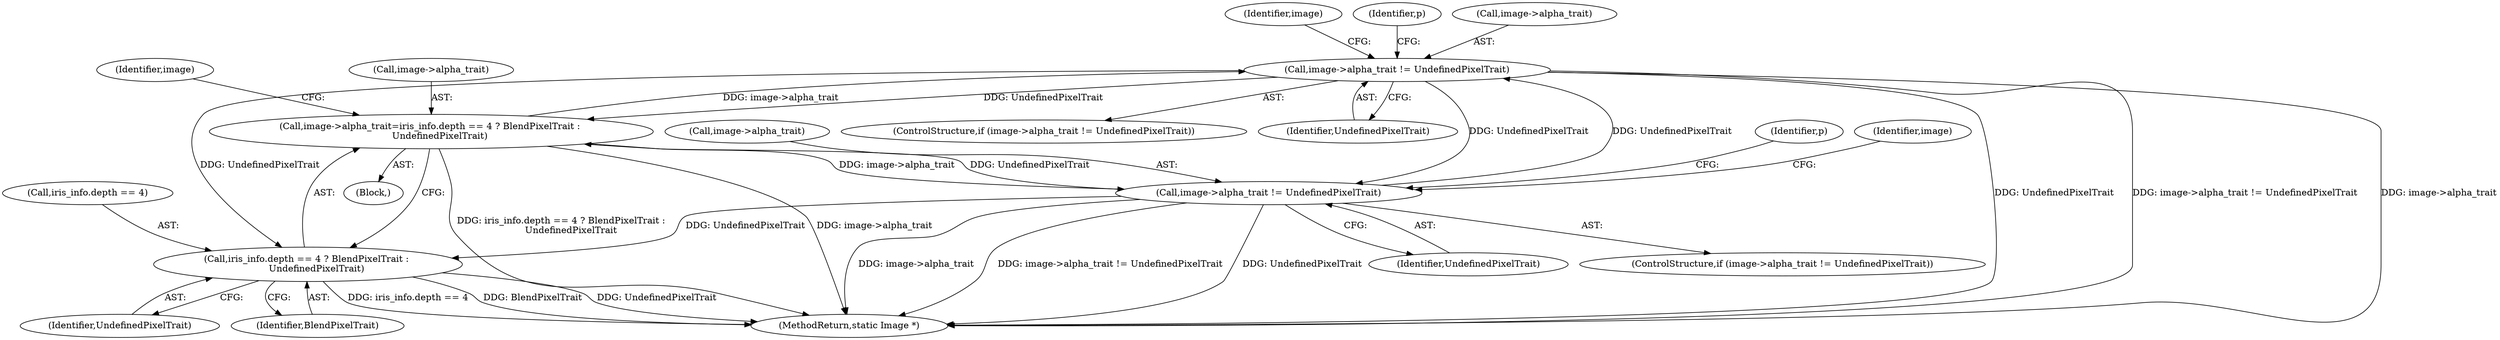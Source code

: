 digraph "0_ImageMagick_8f8959033e4e59418d6506b345829af1f7a71127@pointer" {
"1001485" [label="(Call,image->alpha_trait != UndefinedPixelTrait)"];
"1001328" [label="(Call,image->alpha_trait=iris_info.depth == 4 ? BlendPixelTrait : \n      UndefinedPixelTrait)"];
"1001485" [label="(Call,image->alpha_trait != UndefinedPixelTrait)"];
"1001637" [label="(Call,image->alpha_trait != UndefinedPixelTrait)"];
"1001332" [label="(Call,iris_info.depth == 4 ? BlendPixelTrait : \n      UndefinedPixelTrait)"];
"1001329" [label="(Call,image->alpha_trait)"];
"1001484" [label="(ControlStructure,if (image->alpha_trait != UndefinedPixelTrait))"];
"1001338" [label="(Identifier,BlendPixelTrait)"];
"1001333" [label="(Call,iris_info.depth == 4)"];
"1001339" [label="(Identifier,UndefinedPixelTrait)"];
"1001332" [label="(Call,iris_info.depth == 4 ? BlendPixelTrait : \n      UndefinedPixelTrait)"];
"1001636" [label="(ControlStructure,if (image->alpha_trait != UndefinedPixelTrait))"];
"1002043" [label="(MethodReturn,static Image *)"];
"1001641" [label="(Identifier,UndefinedPixelTrait)"];
"1001651" [label="(Identifier,p)"];
"1000204" [label="(Block,)"];
"1001489" [label="(Identifier,UndefinedPixelTrait)"];
"1001643" [label="(Identifier,image)"];
"1001328" [label="(Call,image->alpha_trait=iris_info.depth == 4 ? BlendPixelTrait : \n      UndefinedPixelTrait)"];
"1001485" [label="(Call,image->alpha_trait != UndefinedPixelTrait)"];
"1001638" [label="(Call,image->alpha_trait)"];
"1001342" [label="(Identifier,image)"];
"1001491" [label="(Identifier,image)"];
"1001637" [label="(Call,image->alpha_trait != UndefinedPixelTrait)"];
"1001508" [label="(Identifier,p)"];
"1001486" [label="(Call,image->alpha_trait)"];
"1001485" -> "1001484"  [label="AST: "];
"1001485" -> "1001489"  [label="CFG: "];
"1001486" -> "1001485"  [label="AST: "];
"1001489" -> "1001485"  [label="AST: "];
"1001491" -> "1001485"  [label="CFG: "];
"1001508" -> "1001485"  [label="CFG: "];
"1001485" -> "1002043"  [label="DDG: image->alpha_trait"];
"1001485" -> "1002043"  [label="DDG: UndefinedPixelTrait"];
"1001485" -> "1002043"  [label="DDG: image->alpha_trait != UndefinedPixelTrait"];
"1001485" -> "1001328"  [label="DDG: UndefinedPixelTrait"];
"1001485" -> "1001332"  [label="DDG: UndefinedPixelTrait"];
"1001328" -> "1001485"  [label="DDG: image->alpha_trait"];
"1001637" -> "1001485"  [label="DDG: UndefinedPixelTrait"];
"1001485" -> "1001637"  [label="DDG: UndefinedPixelTrait"];
"1001328" -> "1000204"  [label="AST: "];
"1001328" -> "1001332"  [label="CFG: "];
"1001329" -> "1001328"  [label="AST: "];
"1001332" -> "1001328"  [label="AST: "];
"1001342" -> "1001328"  [label="CFG: "];
"1001328" -> "1002043"  [label="DDG: image->alpha_trait"];
"1001328" -> "1002043"  [label="DDG: iris_info.depth == 4 ? BlendPixelTrait : \n      UndefinedPixelTrait"];
"1001637" -> "1001328"  [label="DDG: UndefinedPixelTrait"];
"1001328" -> "1001637"  [label="DDG: image->alpha_trait"];
"1001637" -> "1001636"  [label="AST: "];
"1001637" -> "1001641"  [label="CFG: "];
"1001638" -> "1001637"  [label="AST: "];
"1001641" -> "1001637"  [label="AST: "];
"1001643" -> "1001637"  [label="CFG: "];
"1001651" -> "1001637"  [label="CFG: "];
"1001637" -> "1002043"  [label="DDG: image->alpha_trait"];
"1001637" -> "1002043"  [label="DDG: image->alpha_trait != UndefinedPixelTrait"];
"1001637" -> "1002043"  [label="DDG: UndefinedPixelTrait"];
"1001637" -> "1001332"  [label="DDG: UndefinedPixelTrait"];
"1001332" -> "1001338"  [label="CFG: "];
"1001332" -> "1001339"  [label="CFG: "];
"1001333" -> "1001332"  [label="AST: "];
"1001338" -> "1001332"  [label="AST: "];
"1001339" -> "1001332"  [label="AST: "];
"1001332" -> "1002043"  [label="DDG: iris_info.depth == 4"];
"1001332" -> "1002043"  [label="DDG: BlendPixelTrait"];
"1001332" -> "1002043"  [label="DDG: UndefinedPixelTrait"];
}
